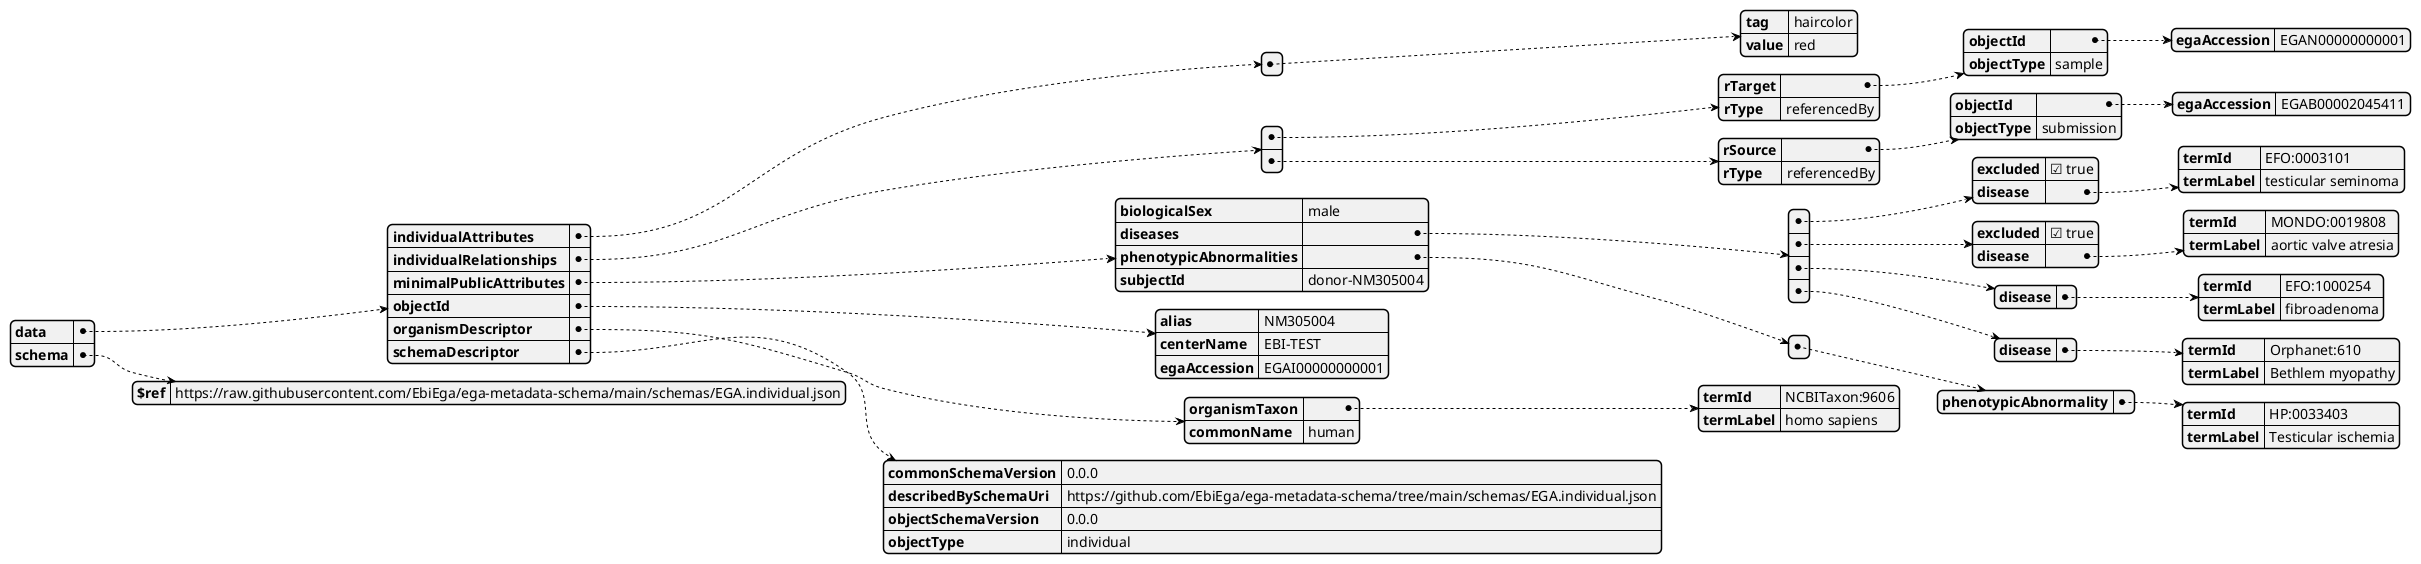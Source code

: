 @startjson

{
    "data": {
        "individualAttributes": [
            {
                "tag": "haircolor",
                "value": "red"
            }
        ],
        "individualRelationships": [
            {
                "rTarget": {
                    "objectId": {
                        "egaAccession": "EGAN00000000001"
                    },
                    "objectType": "sample"
                },
                "rType": "referencedBy"
            },
            {
                "rSource": {
                    "objectId": {
                        "egaAccession": "EGAB00002045411"
                    },
                    "objectType": "submission"
                },
                "rType": "referencedBy"
            }
        ],
        "minimalPublicAttributes": {
            "biologicalSex": "male",
            "diseases": [
                {
                    "excluded": true,
                    "disease": {
                        "termId": "EFO:0003101",
                        "termLabel": "testicular seminoma"
                    }
                },
                {
                    "excluded": true,
                    "disease": {
                        "termId": "MONDO:0019808",
                        "termLabel": "aortic valve atresia"
                    }
                },
                {
                    "disease": {
                        "termId": "EFO:1000254",
                        "termLabel": "fibroadenoma"
                    }
                },
                {
                    "disease": {
                        "termId": "Orphanet:610",
                        "termLabel": "Bethlem myopathy"
                    }
                }
            ],
            "phenotypicAbnormalities": [
                {
                    "phenotypicAbnormality": {
                        "termId": "HP:0033403",
                        "termLabel": "Testicular ischemia"
                    }
                }
            ],
            "subjectId": "donor-NM305004"
        },
        "objectId": {
            "alias": "NM305004",
            "centerName": "EBI-TEST",
            "egaAccession": "EGAI00000000001"
        },
        "organismDescriptor": {
            "organismTaxon": {
                "termId": "NCBITaxon:9606",
                "termLabel": "homo sapiens"
            },
            "commonName": "human"
        },
        "schemaDescriptor": {
            "commonSchemaVersion": "0.0.0",
            "describedBySchemaUri": "https://github.com/EbiEga/ega-metadata-schema/tree/main/schemas/EGA.individual.json",
            "objectSchemaVersion": "0.0.0",
            "objectType": "individual"
        }
    },
    "schema": {
        "$ref": "https://raw.githubusercontent.com/EbiEga/ega-metadata-schema/main/schemas/EGA.individual.json"
    }
}
@endjson